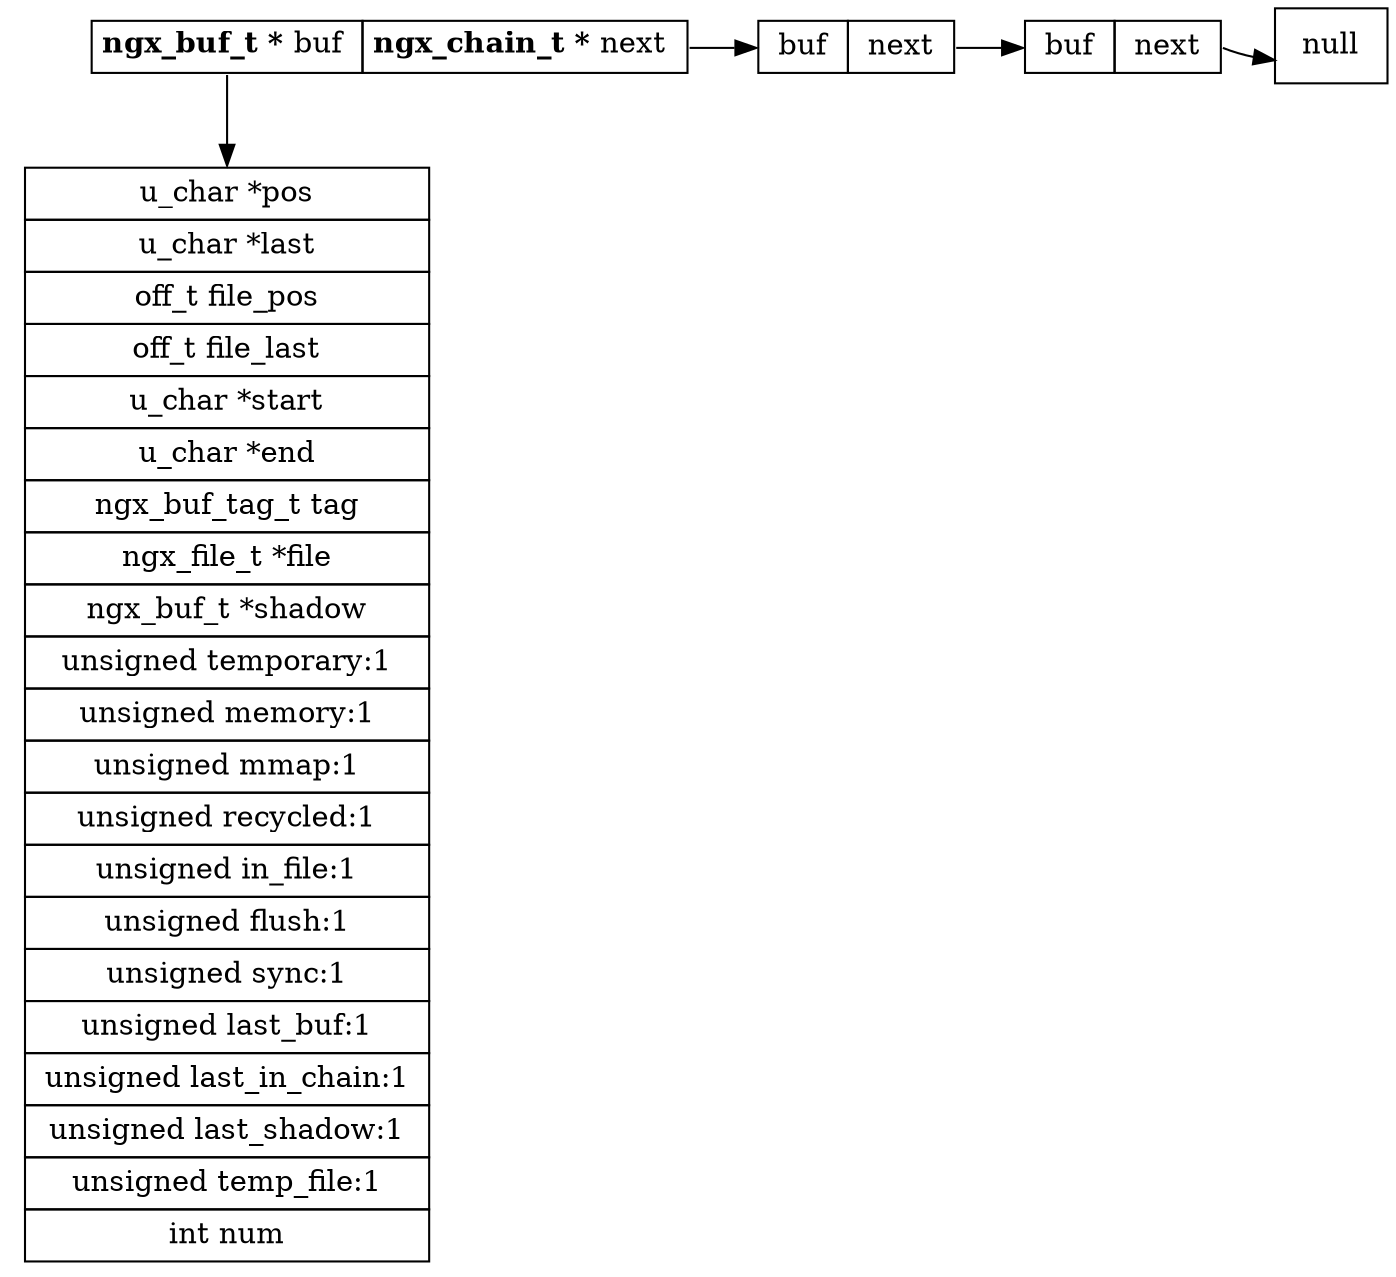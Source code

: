 digraph ngx_buf {

    ngx_buf_s [
        shape="none"
        label=<<table border='0' cellspacing='0' cellborder='1' cellpadding='4'> 
            <tr> <td port="pos"> u_char *pos </td> </tr>
            <tr> <td> u_char *last </td> </tr>
            <tr> <td> off_t file_pos </td> </tr>
            <tr> <td> off_t file_last </td> </tr>
            <tr> <td> u_char *start </td> </tr>
            <tr> <td> u_char *end </td> </tr>
            <tr> <td> ngx_buf_tag_t tag </td> </tr>
            <tr> <td> ngx_file_t *file </td> </tr>
            <tr> <td> ngx_buf_t *shadow </td> </tr>
            <tr> <td> unsigned temporary:1 </td> </tr>
            <tr> <td> unsigned memory:1 </td> </tr>
            <tr> <td> unsigned mmap:1 </td> </tr>
            <tr> <td> unsigned recycled:1 </td> </tr>
            <tr> <td> unsigned in_file:1 </td> </tr>
            <tr> <td> unsigned flush:1 </td> </tr>
            <tr> <td> unsigned sync:1 </td> </tr>
            <tr> <td> unsigned last_buf:1 </td> </tr>
            <tr> <td> unsigned last_in_chain:1 </td> </tr>
            <tr> <td> unsigned last_shadow:1 </td> </tr>
            <tr> <td> unsigned temp_file:1 </td> </tr>
            <tr> <td> int num </td> </tr>
        </table>>
    ]

    subgraph chain {
        rank=same

        ngx_chain_s [
            shape="none"
            label=<<table border='0' cellspacing='0' cellborder='1' cellpadding='4'>
                <tr> 
                    <td port="buf"><b>ngx_buf_t * </b>buf </td>
                    <td port="next"><b>ngx_chain_t * </b>next </td>
                </tr>
            </table>>
            
        ]

        ngx_chain_node1 [
            shape="none"
            label=<<table border='0' cellspacing='0' cellborder='1' cellpadding='4'>
                <tr> 
                    <td port="buf"> buf </td>
                    <td port="next"> next </td>
                </tr>
            </table>>
        ]

        ngx_chain_node2 [
            shape="none"
            label=<<table border='0' cellspacing='0' cellborder='1' cellpadding='4'>
                <tr> 
                    <td port="buf"> buf </td>
                    <td port="next"> next </td>
                </tr>
            </table>>
        ]

        null [
            shape = box
            label = "null"
        ]
    }

    ngx_chain_s:next -> ngx_chain_node1:buf
    ngx_chain_node1:next -> ngx_chain_node2:buf
    ngx_chain_node2:next -> null

    ngx_chain_s:buf:s -> ngx_buf_s:pos:n
}